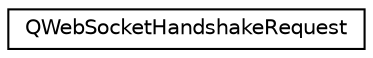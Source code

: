 digraph "Graphical Class Hierarchy"
{
  edge [fontname="Helvetica",fontsize="10",labelfontname="Helvetica",labelfontsize="10"];
  node [fontname="Helvetica",fontsize="10",shape=record];
  rankdir="LR";
  Node0 [label="QWebSocketHandshakeRequest",height=0.2,width=0.4,color="black", fillcolor="white", style="filled",URL="$class_q_web_socket_handshake_request.html"];
}
